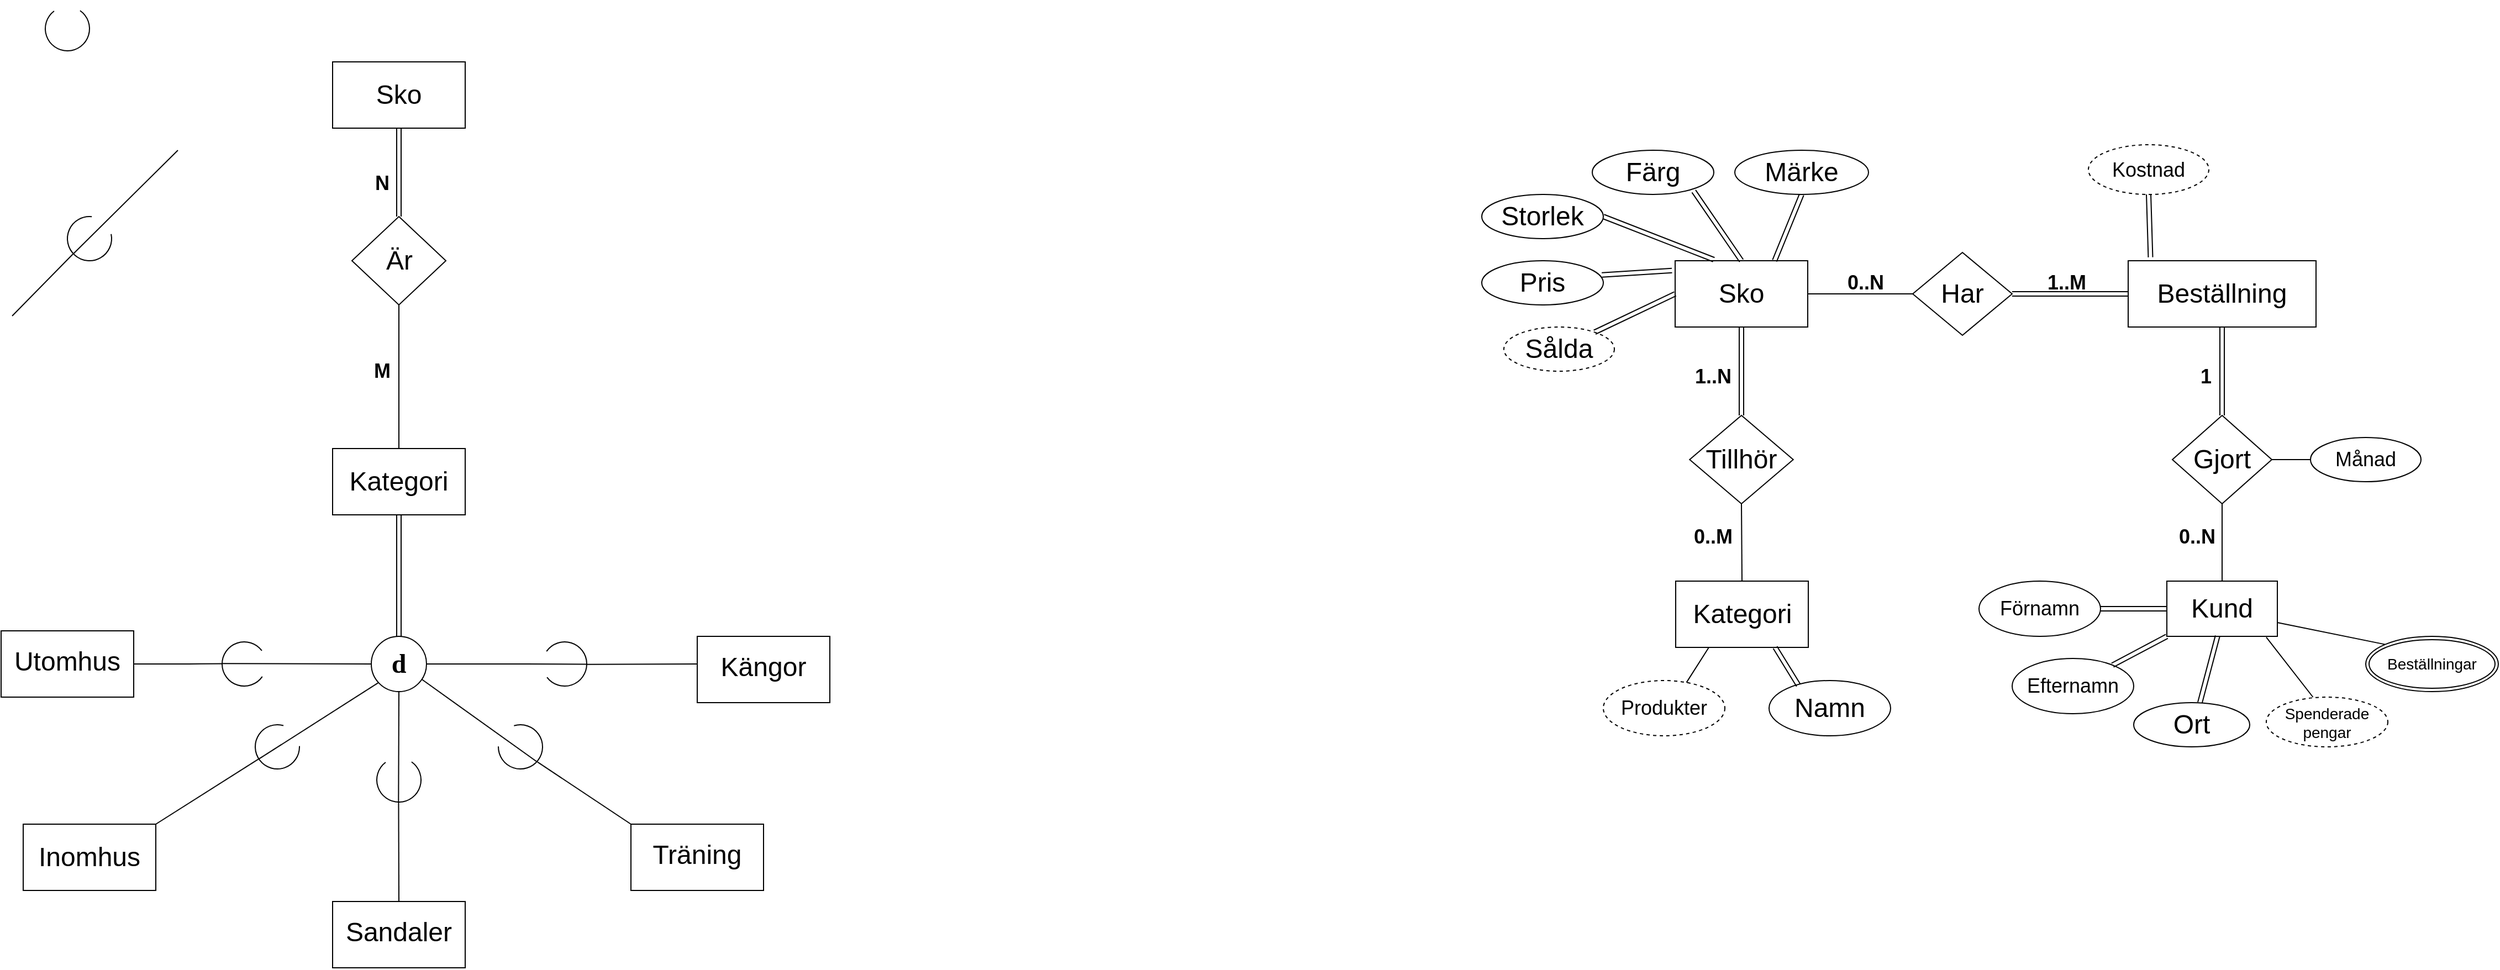 <mxfile version="14.4.2" type="github">
  <diagram id="R2lEEEUBdFMjLlhIrx00" name="Page-1">
    <mxGraphModel dx="1155" dy="660" grid="1" gridSize="10" guides="1" tooltips="1" connect="1" arrows="1" fold="1" page="1" pageScale="1" pageWidth="850" pageHeight="1100" math="0" shadow="0" extFonts="Permanent Marker^https://fonts.googleapis.com/css?family=Permanent+Marker">
      <root>
        <mxCell id="0" />
        <mxCell id="1" parent="0" />
        <mxCell id="HfCs5Erz4kINuEijR7L9-4" style="edgeStyle=orthogonalEdgeStyle;rounded=0;orthogonalLoop=1;jettySize=auto;html=1;exitX=0.5;exitY=1;exitDx=0;exitDy=0;entryX=0.5;entryY=0;entryDx=0;entryDy=0;shape=link;" parent="1" source="HfCs5Erz4kINuEijR7L9-1" target="HfCs5Erz4kINuEijR7L9-2" edge="1">
          <mxGeometry relative="1" as="geometry" />
        </mxCell>
        <mxCell id="HfCs5Erz4kINuEijR7L9-1" value="&lt;font style=&quot;font-size: 24px&quot;&gt;Sko&lt;/font&gt;" style="rounded=0;whiteSpace=wrap;html=1;" parent="1" vertex="1">
          <mxGeometry x="350" y="110" width="120" height="60" as="geometry" />
        </mxCell>
        <mxCell id="HfCs5Erz4kINuEijR7L9-2" value="&lt;font style=&quot;font-size: 24px&quot;&gt;Är&lt;/font&gt;" style="rhombus;whiteSpace=wrap;html=1;" parent="1" vertex="1">
          <mxGeometry x="367.5" y="250" width="85" height="80" as="geometry" />
        </mxCell>
        <mxCell id="HfCs5Erz4kINuEijR7L9-18" style="edgeStyle=orthogonalEdgeStyle;shape=link;rounded=0;orthogonalLoop=1;jettySize=auto;html=1;exitX=0.5;exitY=1;exitDx=0;exitDy=0;entryX=0.5;entryY=0;entryDx=0;entryDy=0;" parent="1" source="HfCs5Erz4kINuEijR7L9-3" target="HfCs5Erz4kINuEijR7L9-17" edge="1">
          <mxGeometry relative="1" as="geometry" />
        </mxCell>
        <mxCell id="HfCs5Erz4kINuEijR7L9-3" value="&lt;font style=&quot;font-size: 24px&quot;&gt;Kategori&lt;/font&gt;" style="rounded=0;whiteSpace=wrap;html=1;" parent="1" vertex="1">
          <mxGeometry x="350" y="460" width="120" height="60" as="geometry" />
        </mxCell>
        <mxCell id="HfCs5Erz4kINuEijR7L9-5" value="" style="endArrow=none;html=1;entryX=0.5;entryY=1;entryDx=0;entryDy=0;exitX=0.5;exitY=0;exitDx=0;exitDy=0;" parent="1" source="HfCs5Erz4kINuEijR7L9-3" target="HfCs5Erz4kINuEijR7L9-2" edge="1">
          <mxGeometry width="50" height="50" relative="1" as="geometry">
            <mxPoint x="280" y="500" as="sourcePoint" />
            <mxPoint x="330" y="450" as="targetPoint" />
          </mxGeometry>
        </mxCell>
        <mxCell id="HfCs5Erz4kINuEijR7L9-8" value="&lt;font style=&quot;font-size: 18px&quot;&gt;&lt;b&gt;N&lt;/b&gt;&lt;/font&gt;" style="text;html=1;strokeColor=none;fillColor=none;align=center;verticalAlign=middle;whiteSpace=wrap;rounded=0;" parent="1" vertex="1">
          <mxGeometry x="380" y="210" width="30" height="20" as="geometry" />
        </mxCell>
        <mxCell id="HfCs5Erz4kINuEijR7L9-9" value="&lt;font style=&quot;font-size: 18px&quot;&gt;&lt;b&gt;M&lt;/b&gt;&lt;/font&gt;" style="text;html=1;strokeColor=none;fillColor=none;align=center;verticalAlign=middle;whiteSpace=wrap;rounded=0;" parent="1" vertex="1">
          <mxGeometry x="380" y="380" width="30" height="20" as="geometry" />
        </mxCell>
        <mxCell id="HfCs5Erz4kINuEijR7L9-10" value="" style="verticalLabelPosition=bottom;verticalAlign=top;html=1;shape=mxgraph.basic.arc;startAngle=0.3;endAngle=0.1;rotation=287;direction=south;" parent="1" vertex="1">
          <mxGeometry x="250" y="635" width="40" height="40" as="geometry" />
        </mxCell>
        <mxCell id="HfCs5Erz4kINuEijR7L9-11" value="" style="verticalLabelPosition=bottom;verticalAlign=top;html=1;shape=mxgraph.basic.arc;startAngle=0.3;endAngle=0.1;rotation=287;" parent="1" vertex="1">
          <mxGeometry x="90.004" y="60.004" width="40" height="40" as="geometry" />
        </mxCell>
        <mxCell id="HfCs5Erz4kINuEijR7L9-12" value="" style="endArrow=none;html=1;exitX=0.021;exitY=0.639;exitDx=0;exitDy=0;exitPerimeter=0;entryX=1;entryY=0.5;entryDx=0;entryDy=0;" parent="1" source="HfCs5Erz4kINuEijR7L9-10" target="HfCs5Erz4kINuEijR7L9-31" edge="1">
          <mxGeometry width="50" height="50" relative="1" as="geometry">
            <mxPoint x="310" y="800" as="sourcePoint" />
            <mxPoint x="170" y="655" as="targetPoint" />
            <Array as="points">
              <mxPoint x="220" y="655" />
            </Array>
          </mxGeometry>
        </mxCell>
        <mxCell id="HfCs5Erz4kINuEijR7L9-13" value="" style="endArrow=none;html=1;entryX=0.032;entryY=0.634;entryDx=0;entryDy=0;entryPerimeter=0;exitX=0;exitY=0.5;exitDx=0;exitDy=0;" parent="1" source="HfCs5Erz4kINuEijR7L9-17" target="HfCs5Erz4kINuEijR7L9-10" edge="1">
          <mxGeometry width="50" height="50" relative="1" as="geometry">
            <mxPoint x="350" y="730" as="sourcePoint" />
            <mxPoint x="290" y="700" as="targetPoint" />
          </mxGeometry>
        </mxCell>
        <mxCell id="HfCs5Erz4kINuEijR7L9-14" value="" style="verticalLabelPosition=bottom;verticalAlign=top;html=1;shape=mxgraph.basic.arc;startAngle=0.3;endAngle=0.1;rotation=287;" parent="1" vertex="1">
          <mxGeometry x="390.004" y="740.004" width="40" height="40" as="geometry" />
        </mxCell>
        <mxCell id="HfCs5Erz4kINuEijR7L9-15" value="" style="endArrow=none;html=1;entryX=0.021;entryY=0.639;entryDx=0;entryDy=0;entryPerimeter=0;exitX=0.5;exitY=0;exitDx=0;exitDy=0;" parent="1" source="HfCs5Erz4kINuEijR7L9-33" target="HfCs5Erz4kINuEijR7L9-14" edge="1">
          <mxGeometry width="50" height="50" relative="1" as="geometry">
            <mxPoint x="410.004" y="864.974" as="sourcePoint" />
            <mxPoint x="430.004" y="844.974" as="targetPoint" />
          </mxGeometry>
        </mxCell>
        <mxCell id="HfCs5Erz4kINuEijR7L9-16" value="" style="endArrow=none;html=1;exitX=0.032;exitY=0.634;exitDx=0;exitDy=0;exitPerimeter=0;entryX=0.5;entryY=1;entryDx=0;entryDy=0;" parent="1" source="HfCs5Erz4kINuEijR7L9-14" target="HfCs5Erz4kINuEijR7L9-17" edge="1">
          <mxGeometry width="50" height="50" relative="1" as="geometry">
            <mxPoint x="410.004" y="740.004" as="sourcePoint" />
            <mxPoint x="410.004" y="690.004" as="targetPoint" />
          </mxGeometry>
        </mxCell>
        <mxCell id="HfCs5Erz4kINuEijR7L9-17" value="&lt;font style=&quot;font-size: 24px&quot; data-font-src=&quot;https://fonts.googleapis.com/css?family=Permanent+Marker&quot; face=&quot;Georgia&quot;&gt;&lt;b&gt;d&lt;/b&gt;&lt;/font&gt;" style="ellipse;whiteSpace=wrap;html=1;aspect=fixed;" parent="1" vertex="1">
          <mxGeometry x="385" y="630" width="50" height="50" as="geometry" />
        </mxCell>
        <mxCell id="HfCs5Erz4kINuEijR7L9-19" value="" style="verticalLabelPosition=bottom;verticalAlign=top;html=1;shape=mxgraph.basic.arc;startAngle=0.3;endAngle=0.1;rotation=287;direction=north;" parent="1" vertex="1">
          <mxGeometry x="540.004" y="635.004" width="40" height="40" as="geometry" />
        </mxCell>
        <mxCell id="HfCs5Erz4kINuEijR7L9-20" value="" style="endArrow=none;html=1;exitX=0.021;exitY=0.639;exitDx=0;exitDy=0;exitPerimeter=0;entryX=1;entryY=0.5;entryDx=0;entryDy=0;" parent="1" source="HfCs5Erz4kINuEijR7L9-19" target="HfCs5Erz4kINuEijR7L9-17" edge="1">
          <mxGeometry width="50" height="50" relative="1" as="geometry">
            <mxPoint x="604.974" y="799.974" as="sourcePoint" />
            <mxPoint x="494.974" y="654.974" as="targetPoint" />
            <Array as="points">
              <mxPoint x="514.974" y="654.974" />
            </Array>
          </mxGeometry>
        </mxCell>
        <mxCell id="HfCs5Erz4kINuEijR7L9-21" value="" style="endArrow=none;html=1;entryX=0.032;entryY=0.634;entryDx=0;entryDy=0;entryPerimeter=0;exitX=-0.004;exitY=0.416;exitDx=0;exitDy=0;exitPerimeter=0;" parent="1" source="HfCs5Erz4kINuEijR7L9-35" target="HfCs5Erz4kINuEijR7L9-19" edge="1">
          <mxGeometry width="50" height="50" relative="1" as="geometry">
            <mxPoint x="679.974" y="654.974" as="sourcePoint" />
            <mxPoint x="584.974" y="699.974" as="targetPoint" />
          </mxGeometry>
        </mxCell>
        <mxCell id="HfCs5Erz4kINuEijR7L9-22" value="" style="verticalLabelPosition=bottom;verticalAlign=top;html=1;shape=mxgraph.basic.arc;startAngle=0.3;endAngle=0.1;rotation=-30;" parent="1" vertex="1">
          <mxGeometry x="110.004" y="250.004" width="40" height="40" as="geometry" />
        </mxCell>
        <mxCell id="HfCs5Erz4kINuEijR7L9-23" value="" style="endArrow=none;html=1;entryX=0;entryY=0.615;entryDx=0;entryDy=0;entryPerimeter=0;" parent="1" target="HfCs5Erz4kINuEijR7L9-22" edge="1">
          <mxGeometry width="50" height="50" relative="1" as="geometry">
            <mxPoint x="60" y="340" as="sourcePoint" />
            <mxPoint x="110" y="290" as="targetPoint" />
          </mxGeometry>
        </mxCell>
        <mxCell id="HfCs5Erz4kINuEijR7L9-24" value="" style="endArrow=none;html=1;exitX=-0.002;exitY=0.619;exitDx=0;exitDy=0;exitPerimeter=0;" parent="1" source="HfCs5Erz4kINuEijR7L9-22" edge="1">
          <mxGeometry width="50" height="50" relative="1" as="geometry">
            <mxPoint x="160" y="230" as="sourcePoint" />
            <mxPoint x="210" y="190" as="targetPoint" />
          </mxGeometry>
        </mxCell>
        <mxCell id="HfCs5Erz4kINuEijR7L9-25" value="" style="verticalLabelPosition=bottom;verticalAlign=top;html=1;shape=mxgraph.basic.arc;startAngle=0.3;endAngle=0.1;rotation=-20;" parent="1" vertex="1">
          <mxGeometry x="280.001" y="710.001" width="40" height="40" as="geometry" />
        </mxCell>
        <mxCell id="HfCs5Erz4kINuEijR7L9-26" value="" style="endArrow=none;html=1;entryX=0;entryY=0.615;entryDx=0;entryDy=0;entryPerimeter=0;exitX=1;exitY=0;exitDx=0;exitDy=0;" parent="1" source="HfCs5Erz4kINuEijR7L9-32" target="HfCs5Erz4kINuEijR7L9-25" edge="1">
          <mxGeometry width="50" height="50" relative="1" as="geometry">
            <mxPoint x="190" y="800" as="sourcePoint" />
            <mxPoint x="247.317" y="787.317" as="targetPoint" />
          </mxGeometry>
        </mxCell>
        <mxCell id="HfCs5Erz4kINuEijR7L9-27" value="" style="endArrow=none;html=1;exitX=-0.002;exitY=0.619;exitDx=0;exitDy=0;exitPerimeter=0;entryX=0.125;entryY=0.841;entryDx=0;entryDy=0;entryPerimeter=0;" parent="1" source="HfCs5Erz4kINuEijR7L9-25" target="HfCs5Erz4kINuEijR7L9-17" edge="1">
          <mxGeometry width="50" height="50" relative="1" as="geometry">
            <mxPoint x="297.317" y="727.317" as="sourcePoint" />
            <mxPoint x="347.317" y="687.317" as="targetPoint" />
          </mxGeometry>
        </mxCell>
        <mxCell id="HfCs5Erz4kINuEijR7L9-28" value="" style="verticalLabelPosition=bottom;verticalAlign=top;html=1;shape=mxgraph.basic.arc;startAngle=0.3;endAngle=0.1;rotation=-35;direction=north;" parent="1" vertex="1">
          <mxGeometry x="500.004" y="710.004" width="40" height="40" as="geometry" />
        </mxCell>
        <mxCell id="HfCs5Erz4kINuEijR7L9-29" value="" style="endArrow=none;html=1;entryX=0.914;entryY=0.778;entryDx=0;entryDy=0;entryPerimeter=0;exitX=0;exitY=0.615;exitDx=0;exitDy=0;exitPerimeter=0;" parent="1" source="HfCs5Erz4kINuEijR7L9-28" target="HfCs5Erz4kINuEijR7L9-17" edge="1">
          <mxGeometry width="50" height="50" relative="1" as="geometry">
            <mxPoint x="582.951" y="862.951" as="sourcePoint" />
            <mxPoint x="525.634" y="875.634" as="targetPoint" />
          </mxGeometry>
        </mxCell>
        <mxCell id="HfCs5Erz4kINuEijR7L9-30" value="" style="endArrow=none;html=1;entryX=-0.002;entryY=0.619;entryDx=0;entryDy=0;entryPerimeter=0;exitX=0;exitY=0;exitDx=0;exitDy=0;" parent="1" source="HfCs5Erz4kINuEijR7L9-34" target="HfCs5Erz4kINuEijR7L9-28" edge="1">
          <mxGeometry width="50" height="50" relative="1" as="geometry">
            <mxPoint x="620" y="800" as="sourcePoint" />
            <mxPoint x="632.951" y="802.951" as="targetPoint" />
          </mxGeometry>
        </mxCell>
        <mxCell id="HfCs5Erz4kINuEijR7L9-31" value="&lt;span style=&quot;line-height: 115%&quot;&gt;&lt;font style=&quot;font-size: 24px&quot;&gt;Utomhus&lt;/font&gt;&lt;/span&gt;" style="rounded=0;whiteSpace=wrap;html=1;" parent="1" vertex="1">
          <mxGeometry x="50" y="625" width="120" height="60" as="geometry" />
        </mxCell>
        <mxCell id="HfCs5Erz4kINuEijR7L9-32" value="&lt;span style=&quot;font-size: 24px&quot;&gt;Inomhus&lt;/span&gt;" style="rounded=0;whiteSpace=wrap;html=1;" parent="1" vertex="1">
          <mxGeometry x="70" y="800" width="120" height="60" as="geometry" />
        </mxCell>
        <mxCell id="HfCs5Erz4kINuEijR7L9-33" value="&lt;span style=&quot;line-height: 115%&quot;&gt;&lt;font style=&quot;font-size: 24px&quot;&gt;Sandaler&lt;/font&gt;&lt;/span&gt;" style="rounded=0;whiteSpace=wrap;html=1;" parent="1" vertex="1">
          <mxGeometry x="350" y="870" width="120" height="60" as="geometry" />
        </mxCell>
        <mxCell id="HfCs5Erz4kINuEijR7L9-34" value="&lt;span style=&quot;line-height: 115%&quot;&gt;&lt;font style=&quot;font-size: 24px&quot;&gt;Träning&lt;/font&gt;&lt;/span&gt;" style="rounded=0;whiteSpace=wrap;html=1;" parent="1" vertex="1">
          <mxGeometry x="620" y="800" width="120" height="60" as="geometry" />
        </mxCell>
        <mxCell id="HfCs5Erz4kINuEijR7L9-35" value="&lt;span style=&quot;line-height: 115%&quot;&gt;&lt;font style=&quot;font-size: 24px&quot;&gt;Kängor&lt;/font&gt;&lt;/span&gt;" style="rounded=0;whiteSpace=wrap;html=1;" parent="1" vertex="1">
          <mxGeometry x="680" y="630" width="120" height="60" as="geometry" />
        </mxCell>
        <mxCell id="O-Rrw1qbXzoUmUECSiZ4-1" style="rounded=0;orthogonalLoop=1;jettySize=auto;html=1;exitX=0.5;exitY=1;exitDx=0;exitDy=0;entryX=0.5;entryY=0;entryDx=0;entryDy=0;shape=link;" edge="1" source="O-Rrw1qbXzoUmUECSiZ4-2" target="O-Rrw1qbXzoUmUECSiZ4-3" parent="1">
          <mxGeometry relative="1" as="geometry" />
        </mxCell>
        <mxCell id="O-Rrw1qbXzoUmUECSiZ4-2" value="&lt;font style=&quot;font-size: 24px&quot;&gt;Sko&lt;/font&gt;" style="rounded=0;whiteSpace=wrap;html=1;" vertex="1" parent="1">
          <mxGeometry x="1565" y="290" width="120" height="60" as="geometry" />
        </mxCell>
        <mxCell id="O-Rrw1qbXzoUmUECSiZ4-3" value="&lt;font style=&quot;font-size: 24px&quot;&gt;Tillhör&lt;/font&gt;" style="rhombus;whiteSpace=wrap;html=1;" vertex="1" parent="1">
          <mxGeometry x="1578.13" y="430" width="93.75" height="80" as="geometry" />
        </mxCell>
        <mxCell id="O-Rrw1qbXzoUmUECSiZ4-5" value="&lt;font style=&quot;font-size: 24px&quot;&gt;Kategori&lt;/font&gt;" style="rounded=0;whiteSpace=wrap;html=1;" vertex="1" parent="1">
          <mxGeometry x="1565.5" y="580" width="120" height="60" as="geometry" />
        </mxCell>
        <mxCell id="O-Rrw1qbXzoUmUECSiZ4-6" value="" style="endArrow=none;html=1;entryX=0.5;entryY=1;entryDx=0;entryDy=0;exitX=0.5;exitY=0;exitDx=0;exitDy=0;" edge="1" source="O-Rrw1qbXzoUmUECSiZ4-5" target="O-Rrw1qbXzoUmUECSiZ4-3" parent="1">
          <mxGeometry width="50" height="50" relative="1" as="geometry">
            <mxPoint x="1495" y="680" as="sourcePoint" />
            <mxPoint x="1545" y="630" as="targetPoint" />
          </mxGeometry>
        </mxCell>
        <mxCell id="O-Rrw1qbXzoUmUECSiZ4-7" value="&lt;font style=&quot;font-size: 18px&quot;&gt;&lt;b&gt;1..N&lt;/b&gt;&lt;/font&gt;" style="text;html=1;strokeColor=none;fillColor=none;align=center;verticalAlign=middle;whiteSpace=wrap;rounded=0;" vertex="1" parent="1">
          <mxGeometry x="1580" y="385" width="39" height="20" as="geometry" />
        </mxCell>
        <mxCell id="O-Rrw1qbXzoUmUECSiZ4-8" value="&lt;font style=&quot;font-size: 18px&quot;&gt;&lt;b&gt;0..M&lt;/b&gt;&lt;/font&gt;" style="text;html=1;strokeColor=none;fillColor=none;align=center;verticalAlign=middle;whiteSpace=wrap;rounded=0;" vertex="1" parent="1">
          <mxGeometry x="1572" y="530" width="55" height="20" as="geometry" />
        </mxCell>
        <mxCell id="O-Rrw1qbXzoUmUECSiZ4-37" style="shape=link;rounded=0;orthogonalLoop=1;jettySize=auto;html=1;exitX=0.988;exitY=0.321;exitDx=0;exitDy=0;entryX=-0.024;entryY=0.148;entryDx=0;entryDy=0;entryPerimeter=0;exitPerimeter=0;" edge="1" parent="1" source="O-Rrw1qbXzoUmUECSiZ4-32" target="O-Rrw1qbXzoUmUECSiZ4-2">
          <mxGeometry relative="1" as="geometry" />
        </mxCell>
        <mxCell id="O-Rrw1qbXzoUmUECSiZ4-32" value="&lt;font style=&quot;font-size: 24px&quot;&gt;Pris&lt;/font&gt;" style="ellipse;whiteSpace=wrap;html=1;" vertex="1" parent="1">
          <mxGeometry x="1390" y="290" width="110" height="40" as="geometry" />
        </mxCell>
        <mxCell id="O-Rrw1qbXzoUmUECSiZ4-35" style="rounded=0;orthogonalLoop=1;jettySize=auto;html=1;exitX=0.835;exitY=0.926;exitDx=0;exitDy=0;shape=link;entryX=0.5;entryY=0;entryDx=0;entryDy=0;exitPerimeter=0;" edge="1" source="O-Rrw1qbXzoUmUECSiZ4-36" parent="1" target="O-Rrw1qbXzoUmUECSiZ4-2">
          <mxGeometry relative="1" as="geometry">
            <mxPoint x="1590" y="289" as="targetPoint" />
          </mxGeometry>
        </mxCell>
        <mxCell id="O-Rrw1qbXzoUmUECSiZ4-36" value="&lt;font style=&quot;font-size: 24px&quot;&gt;Färg&lt;/font&gt;" style="ellipse;whiteSpace=wrap;html=1;" vertex="1" parent="1">
          <mxGeometry x="1490" y="190" width="110" height="40" as="geometry" />
        </mxCell>
        <mxCell id="O-Rrw1qbXzoUmUECSiZ4-41" style="edgeStyle=none;shape=link;rounded=0;orthogonalLoop=1;jettySize=auto;html=1;exitX=1;exitY=0.5;exitDx=0;exitDy=0;" edge="1" parent="1" source="O-Rrw1qbXzoUmUECSiZ4-40">
          <mxGeometry relative="1" as="geometry">
            <mxPoint x="1600" y="289" as="targetPoint" />
          </mxGeometry>
        </mxCell>
        <mxCell id="O-Rrw1qbXzoUmUECSiZ4-40" value="&lt;font style=&quot;font-size: 24px&quot;&gt;Storlek&lt;/font&gt;" style="ellipse;whiteSpace=wrap;html=1;" vertex="1" parent="1">
          <mxGeometry x="1390" y="230" width="110" height="40" as="geometry" />
        </mxCell>
        <mxCell id="O-Rrw1qbXzoUmUECSiZ4-43" style="edgeStyle=none;shape=link;rounded=0;orthogonalLoop=1;jettySize=auto;html=1;exitX=0.5;exitY=1;exitDx=0;exitDy=0;entryX=0.75;entryY=0;entryDx=0;entryDy=0;" edge="1" parent="1" source="O-Rrw1qbXzoUmUECSiZ4-42" target="O-Rrw1qbXzoUmUECSiZ4-2">
          <mxGeometry relative="1" as="geometry">
            <mxPoint x="1630" y="288" as="targetPoint" />
          </mxGeometry>
        </mxCell>
        <mxCell id="O-Rrw1qbXzoUmUECSiZ4-42" value="&lt;font style=&quot;font-size: 24px&quot;&gt;Märke&lt;/font&gt;" style="ellipse;whiteSpace=wrap;html=1;" vertex="1" parent="1">
          <mxGeometry x="1619" y="190" width="121" height="40" as="geometry" />
        </mxCell>
        <mxCell id="O-Rrw1qbXzoUmUECSiZ4-50" value="&lt;font style=&quot;font-size: 24px&quot;&gt;Beställning&lt;/font&gt;" style="rounded=0;whiteSpace=wrap;html=1;" vertex="1" parent="1">
          <mxGeometry x="1975" y="290" width="170" height="60" as="geometry" />
        </mxCell>
        <mxCell id="O-Rrw1qbXzoUmUECSiZ4-53" value="&lt;font style=&quot;font-size: 24px&quot;&gt;Har&lt;/font&gt;" style="rhombus;whiteSpace=wrap;html=1;" vertex="1" parent="1">
          <mxGeometry x="1780" y="282.5" width="90" height="75" as="geometry" />
        </mxCell>
        <mxCell id="O-Rrw1qbXzoUmUECSiZ4-54" value="" style="endArrow=none;html=1;entryX=1;entryY=0.5;entryDx=0;entryDy=0;shape=link;" edge="1" target="O-Rrw1qbXzoUmUECSiZ4-53" parent="1">
          <mxGeometry width="50" height="50" relative="1" as="geometry">
            <mxPoint x="1975" y="320" as="sourcePoint" />
            <mxPoint x="2078.75" y="460" as="targetPoint" />
          </mxGeometry>
        </mxCell>
        <mxCell id="O-Rrw1qbXzoUmUECSiZ4-55" value="&lt;font style=&quot;font-size: 18px&quot;&gt;&lt;b&gt;1..M&lt;/b&gt;&lt;/font&gt;" style="text;html=1;strokeColor=none;fillColor=none;align=center;verticalAlign=middle;whiteSpace=wrap;rounded=0;" vertex="1" parent="1">
          <mxGeometry x="1900" y="300" width="39" height="20" as="geometry" />
        </mxCell>
        <mxCell id="O-Rrw1qbXzoUmUECSiZ4-56" value="&lt;font style=&quot;font-size: 18px&quot;&gt;&lt;b&gt;0..N&lt;/b&gt;&lt;/font&gt;" style="text;html=1;strokeColor=none;fillColor=none;align=center;verticalAlign=middle;whiteSpace=wrap;rounded=0;" vertex="1" parent="1">
          <mxGeometry x="1710" y="300" width="55" height="20" as="geometry" />
        </mxCell>
        <mxCell id="O-Rrw1qbXzoUmUECSiZ4-58" value="" style="endArrow=none;html=1;exitX=1;exitY=0.5;exitDx=0;exitDy=0;entryX=0;entryY=0.5;entryDx=0;entryDy=0;" edge="1" parent="1" source="O-Rrw1qbXzoUmUECSiZ4-2" target="O-Rrw1qbXzoUmUECSiZ4-53">
          <mxGeometry width="50" height="50" relative="1" as="geometry">
            <mxPoint x="1830" y="580" as="sourcePoint" />
            <mxPoint x="1843" y="435" as="targetPoint" />
          </mxGeometry>
        </mxCell>
        <mxCell id="O-Rrw1qbXzoUmUECSiZ4-61" value="&lt;font style=&quot;font-size: 18px&quot;&gt;Kostnad&lt;/font&gt;" style="ellipse;whiteSpace=wrap;html=1;align=center;dashed=1;" vertex="1" parent="1">
          <mxGeometry x="1939" y="185" width="109" height="45" as="geometry" />
        </mxCell>
        <mxCell id="O-Rrw1qbXzoUmUECSiZ4-62" value="" style="endArrow=none;html=1;entryX=0.5;entryY=1;entryDx=0;entryDy=0;exitX=0.119;exitY=-0.052;exitDx=0;exitDy=0;shape=link;exitPerimeter=0;" edge="1" parent="1" source="O-Rrw1qbXzoUmUECSiZ4-50" target="O-Rrw1qbXzoUmUECSiZ4-61">
          <mxGeometry width="50" height="50" relative="1" as="geometry">
            <mxPoint x="2110" y="550" as="sourcePoint" />
            <mxPoint x="2160" y="500" as="targetPoint" />
          </mxGeometry>
        </mxCell>
        <mxCell id="O-Rrw1qbXzoUmUECSiZ4-66" value="&lt;font style=&quot;font-size: 24px&quot;&gt;Gjort&lt;/font&gt;" style="rhombus;whiteSpace=wrap;html=1;" vertex="1" parent="1">
          <mxGeometry x="2015" y="430" width="90" height="80" as="geometry" />
        </mxCell>
        <mxCell id="O-Rrw1qbXzoUmUECSiZ4-67" value="" style="endArrow=none;html=1;entryX=0.5;entryY=1;entryDx=0;entryDy=0;shape=link;" edge="1" parent="1" source="O-Rrw1qbXzoUmUECSiZ4-66" target="O-Rrw1qbXzoUmUECSiZ4-50">
          <mxGeometry width="50" height="50" relative="1" as="geometry">
            <mxPoint x="2020" y="430" as="sourcePoint" />
            <mxPoint x="2070" y="380" as="targetPoint" />
          </mxGeometry>
        </mxCell>
        <mxCell id="O-Rrw1qbXzoUmUECSiZ4-68" value="&lt;span style=&quot;font-size: 18px&quot;&gt;&lt;b&gt;1&lt;/b&gt;&lt;/span&gt;" style="text;html=1;strokeColor=none;fillColor=none;align=center;verticalAlign=middle;whiteSpace=wrap;rounded=0;" vertex="1" parent="1">
          <mxGeometry x="2028" y="385" width="35" height="20" as="geometry" />
        </mxCell>
        <mxCell id="O-Rrw1qbXzoUmUECSiZ4-69" value="" style="endArrow=none;html=1;entryX=0.5;entryY=1;entryDx=0;entryDy=0;exitX=0.5;exitY=0;exitDx=0;exitDy=0;" edge="1" parent="1" source="O-Rrw1qbXzoUmUECSiZ4-70" target="O-Rrw1qbXzoUmUECSiZ4-66">
          <mxGeometry width="50" height="50" relative="1" as="geometry">
            <mxPoint x="2060" y="620" as="sourcePoint" />
            <mxPoint x="2100" y="570" as="targetPoint" />
          </mxGeometry>
        </mxCell>
        <mxCell id="O-Rrw1qbXzoUmUECSiZ4-70" value="&lt;font style=&quot;font-size: 24px&quot;&gt;Kund&lt;/font&gt;" style="rounded=0;whiteSpace=wrap;html=1;" vertex="1" parent="1">
          <mxGeometry x="2010" y="580" width="100" height="50" as="geometry" />
        </mxCell>
        <mxCell id="O-Rrw1qbXzoUmUECSiZ4-71" value="&lt;font style=&quot;font-size: 18px&quot;&gt;&lt;b&gt;0..N&lt;/b&gt;&lt;/font&gt;" style="text;html=1;strokeColor=none;fillColor=none;align=center;verticalAlign=middle;whiteSpace=wrap;rounded=0;" vertex="1" parent="1">
          <mxGeometry x="2015" y="530" width="45" height="20" as="geometry" />
        </mxCell>
        <mxCell id="O-Rrw1qbXzoUmUECSiZ4-72" value="&lt;font style=&quot;font-size: 24px&quot;&gt;Ort&lt;/font&gt;" style="ellipse;whiteSpace=wrap;html=1;" vertex="1" parent="1">
          <mxGeometry x="1980" y="690" width="105" height="40" as="geometry" />
        </mxCell>
        <mxCell id="O-Rrw1qbXzoUmUECSiZ4-74" value="" style="endArrow=none;html=1;entryX=0.459;entryY=0.994;entryDx=0;entryDy=0;exitX=0.571;exitY=0;exitDx=0;exitDy=0;exitPerimeter=0;shape=link;entryPerimeter=0;" edge="1" parent="1" source="O-Rrw1qbXzoUmUECSiZ4-72" target="O-Rrw1qbXzoUmUECSiZ4-70">
          <mxGeometry width="50" height="50" relative="1" as="geometry">
            <mxPoint x="1890" y="540" as="sourcePoint" />
            <mxPoint x="1940" y="490" as="targetPoint" />
          </mxGeometry>
        </mxCell>
        <mxCell id="O-Rrw1qbXzoUmUECSiZ4-75" value="&lt;font style=&quot;font-size: 14px&quot;&gt;Spenderade pengar&lt;/font&gt;" style="ellipse;whiteSpace=wrap;html=1;align=center;dashed=1;" vertex="1" parent="1">
          <mxGeometry x="2100" y="685" width="110" height="45" as="geometry" />
        </mxCell>
        <mxCell id="O-Rrw1qbXzoUmUECSiZ4-76" value="" style="endArrow=none;html=1;entryX=0.9;entryY=1.017;entryDx=0;entryDy=0;entryPerimeter=0;exitX=0.384;exitY=0;exitDx=0;exitDy=0;exitPerimeter=0;" edge="1" parent="1" source="O-Rrw1qbXzoUmUECSiZ4-75" target="O-Rrw1qbXzoUmUECSiZ4-70">
          <mxGeometry width="50" height="50" relative="1" as="geometry">
            <mxPoint x="2200" y="670" as="sourcePoint" />
            <mxPoint x="2250" y="620" as="targetPoint" />
          </mxGeometry>
        </mxCell>
        <mxCell id="O-Rrw1qbXzoUmUECSiZ4-78" value="&lt;font style=&quot;font-size: 24px&quot;&gt;Sålda&lt;/font&gt;" style="ellipse;whiteSpace=wrap;html=1;align=center;dashed=1;" vertex="1" parent="1">
          <mxGeometry x="1410" y="350" width="100" height="40" as="geometry" />
        </mxCell>
        <mxCell id="O-Rrw1qbXzoUmUECSiZ4-79" value="" style="endArrow=none;html=1;entryX=0;entryY=0.5;entryDx=0;entryDy=0;shape=link;" edge="1" parent="1" source="O-Rrw1qbXzoUmUECSiZ4-78" target="O-Rrw1qbXzoUmUECSiZ4-2">
          <mxGeometry width="50" height="50" relative="1" as="geometry">
            <mxPoint x="1290" y="460" as="sourcePoint" />
            <mxPoint x="1340" y="410" as="targetPoint" />
          </mxGeometry>
        </mxCell>
        <mxCell id="O-Rrw1qbXzoUmUECSiZ4-81" value="&lt;font style=&quot;font-size: 18px&quot;&gt;Månad&lt;/font&gt;" style="ellipse;whiteSpace=wrap;html=1;" vertex="1" parent="1">
          <mxGeometry x="2140" y="450" width="100" height="40" as="geometry" />
        </mxCell>
        <mxCell id="O-Rrw1qbXzoUmUECSiZ4-82" value="" style="endArrow=none;html=1;entryX=0;entryY=0.5;entryDx=0;entryDy=0;exitX=1;exitY=0.5;exitDx=0;exitDy=0;" edge="1" parent="1" source="O-Rrw1qbXzoUmUECSiZ4-66" target="O-Rrw1qbXzoUmUECSiZ4-81">
          <mxGeometry width="50" height="50" relative="1" as="geometry">
            <mxPoint x="2140" y="580" as="sourcePoint" />
            <mxPoint x="2190" y="530" as="targetPoint" />
          </mxGeometry>
        </mxCell>
        <mxCell id="O-Rrw1qbXzoUmUECSiZ4-84" value="&lt;font style=&quot;font-size: 18px&quot;&gt;Produkter&lt;/font&gt;" style="ellipse;whiteSpace=wrap;html=1;align=center;dashed=1;" vertex="1" parent="1">
          <mxGeometry x="1500" y="670" width="110" height="50" as="geometry" />
        </mxCell>
        <mxCell id="O-Rrw1qbXzoUmUECSiZ4-85" value="" style="endArrow=none;html=1;exitX=0.684;exitY=0.036;exitDx=0;exitDy=0;entryX=0.25;entryY=1;entryDx=0;entryDy=0;exitPerimeter=0;" edge="1" parent="1" source="O-Rrw1qbXzoUmUECSiZ4-84" target="O-Rrw1qbXzoUmUECSiZ4-5">
          <mxGeometry width="50" height="50" relative="1" as="geometry">
            <mxPoint x="1900" y="480" as="sourcePoint" />
            <mxPoint x="1950" y="430" as="targetPoint" />
          </mxGeometry>
        </mxCell>
        <mxCell id="O-Rrw1qbXzoUmUECSiZ4-86" value="&lt;font style=&quot;font-size: 24px&quot;&gt;Namn&lt;/font&gt;" style="ellipse;whiteSpace=wrap;html=1;" vertex="1" parent="1">
          <mxGeometry x="1650" y="670" width="110" height="50" as="geometry" />
        </mxCell>
        <mxCell id="O-Rrw1qbXzoUmUECSiZ4-87" value="" style="endArrow=none;html=1;entryX=0.75;entryY=1;entryDx=0;entryDy=0;exitX=0.242;exitY=0.086;exitDx=0;exitDy=0;exitPerimeter=0;shape=link;" edge="1" parent="1" source="O-Rrw1qbXzoUmUECSiZ4-86" target="O-Rrw1qbXzoUmUECSiZ4-5">
          <mxGeometry width="50" height="50" relative="1" as="geometry">
            <mxPoint x="1670" y="673" as="sourcePoint" />
            <mxPoint x="1790" y="590" as="targetPoint" />
          </mxGeometry>
        </mxCell>
        <mxCell id="O-Rrw1qbXzoUmUECSiZ4-88" value="&lt;font style=&quot;font-size: 18px&quot;&gt;Förnamn&lt;/font&gt;" style="ellipse;whiteSpace=wrap;html=1;" vertex="1" parent="1">
          <mxGeometry x="1840" y="580" width="110" height="50" as="geometry" />
        </mxCell>
        <mxCell id="O-Rrw1qbXzoUmUECSiZ4-89" value="" style="endArrow=none;html=1;entryX=0;entryY=0.5;entryDx=0;entryDy=0;exitX=1;exitY=0.5;exitDx=0;exitDy=0;shape=link;" edge="1" parent="1" source="O-Rrw1qbXzoUmUECSiZ4-88" target="O-Rrw1qbXzoUmUECSiZ4-70">
          <mxGeometry width="50" height="50" relative="1" as="geometry">
            <mxPoint x="1939" y="685" as="sourcePoint" />
            <mxPoint x="1989" y="635" as="targetPoint" />
          </mxGeometry>
        </mxCell>
        <mxCell id="O-Rrw1qbXzoUmUECSiZ4-90" value="&lt;font style=&quot;font-size: 18px&quot;&gt;Efternamn&lt;/font&gt;" style="ellipse;whiteSpace=wrap;html=1;" vertex="1" parent="1">
          <mxGeometry x="1870" y="650" width="110" height="50" as="geometry" />
        </mxCell>
        <mxCell id="O-Rrw1qbXzoUmUECSiZ4-91" value="" style="endArrow=none;html=1;entryX=0;entryY=1;entryDx=0;entryDy=0;shape=link;" edge="1" parent="1" source="O-Rrw1qbXzoUmUECSiZ4-90" target="O-Rrw1qbXzoUmUECSiZ4-70">
          <mxGeometry width="50" height="50" relative="1" as="geometry">
            <mxPoint x="1800" y="690" as="sourcePoint" />
            <mxPoint x="1850" y="640" as="targetPoint" />
          </mxGeometry>
        </mxCell>
        <mxCell id="O-Rrw1qbXzoUmUECSiZ4-93" value="" style="endArrow=none;html=1;entryX=1;entryY=0.75;entryDx=0;entryDy=0;exitX=0;exitY=0;exitDx=0;exitDy=0;" edge="1" source="O-Rrw1qbXzoUmUECSiZ4-94" parent="1" target="O-Rrw1qbXzoUmUECSiZ4-70">
          <mxGeometry width="50" height="50" relative="1" as="geometry">
            <mxPoint x="2212.237" y="649.869" as="sourcePoint" />
            <mxPoint x="2063" y="630" as="targetPoint" />
          </mxGeometry>
        </mxCell>
        <mxCell id="O-Rrw1qbXzoUmUECSiZ4-94" value="&lt;font style=&quot;font-size: 14px&quot;&gt;Beställningar&lt;/font&gt;" style="ellipse;shape=doubleEllipse;margin=3;whiteSpace=wrap;html=1;align=center;" vertex="1" parent="1">
          <mxGeometry x="2190" y="630" width="120" height="50" as="geometry" />
        </mxCell>
      </root>
    </mxGraphModel>
  </diagram>
</mxfile>
